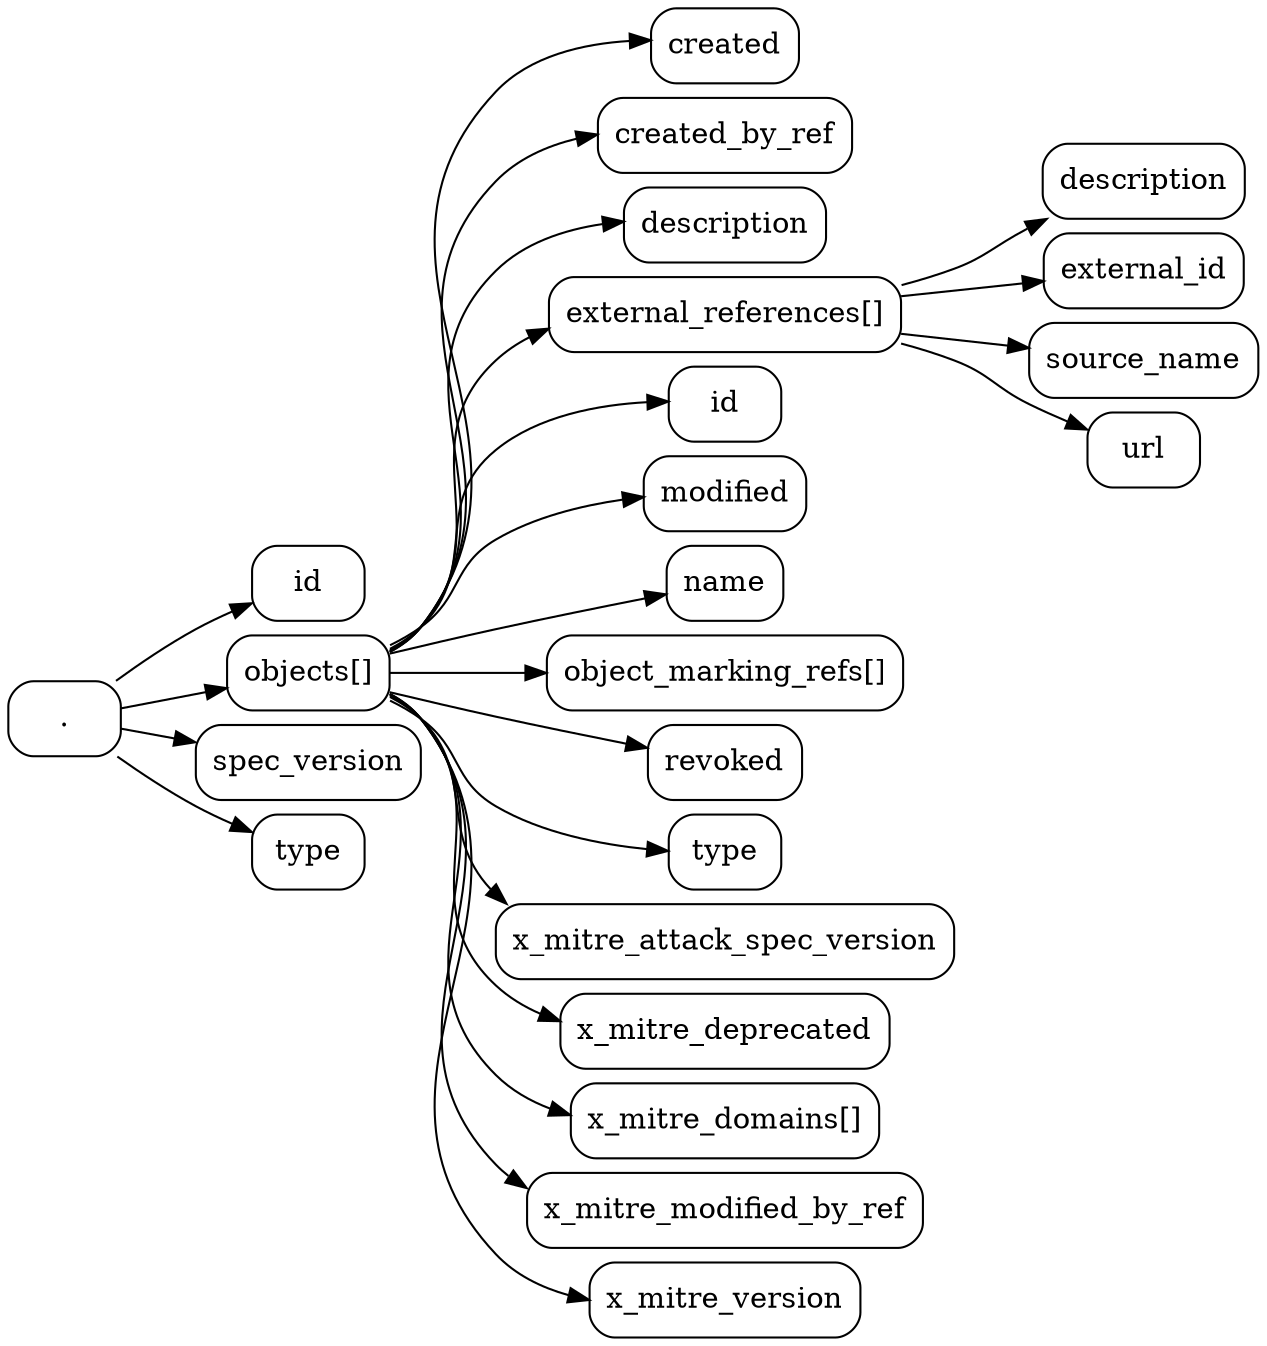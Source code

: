 digraph G {
    node [shape=box, style=rounded]
    layout=dot
    rankdir=LR
    splines=true
    ranksep=0.5
    nodesep=0.1

    "id"
    "."
    "objects[]"
    "objects[].created" [label="created"]
    "objects[].created_by_ref" [label="created_by_ref"]
    "objects[].description" [label="description"]
    "objects[].external_references[]" [label="external_references[]"]
    "objects[].external_references[].description" [label="description"]
    "objects[].external_references[].external_id" [label="external_id"]
    "objects[].external_references[].source_name" [label="source_name"]
    "objects[].external_references[].url" [label="url"]
    "objects[].id" [label="id"]
    "objects[].modified" [label="modified"]
    "objects[].name" [label="name"]
    "objects[].object_marking_refs[]" [label="object_marking_refs[]"]
    "objects[].revoked" [label="revoked"]
    "objects[].type" [label="type"]
    "objects[].x_mitre_attack_spec_version" [label="x_mitre_attack_spec_version"]
    "objects[].x_mitre_deprecated" [label="x_mitre_deprecated"]
    "objects[].x_mitre_domains[]" [label="x_mitre_domains[]"]
    "objects[].x_mitre_modified_by_ref" [label="x_mitre_modified_by_ref"]
    "objects[].x_mitre_version" [label="x_mitre_version"]
    "spec_version"
    "type"

    "." -> "id"
    "." -> "objects[]"
    "." -> "spec_version"
    "." -> "type"
    "objects[]" -> "objects[].created"
    "objects[]" -> "objects[].created_by_ref"
    "objects[]" -> "objects[].description"
    "objects[]" -> "objects[].external_references[]"
    "objects[]" -> "objects[].id"
    "objects[]" -> "objects[].modified"
    "objects[]" -> "objects[].name"
    "objects[]" -> "objects[].object_marking_refs[]"
    "objects[]" -> "objects[].revoked"
    "objects[]" -> "objects[].type"
    "objects[]" -> "objects[].x_mitre_attack_spec_version"
    "objects[]" -> "objects[].x_mitre_deprecated"
    "objects[]" -> "objects[].x_mitre_domains[]"
    "objects[]" -> "objects[].x_mitre_modified_by_ref"
    "objects[]" -> "objects[].x_mitre_version"
    "objects[].external_references[]" -> "objects[].external_references[].description"
    "objects[].external_references[]" -> "objects[].external_references[].external_id"
    "objects[].external_references[]" -> "objects[].external_references[].source_name"
    "objects[].external_references[]" -> "objects[].external_references[].url"
}